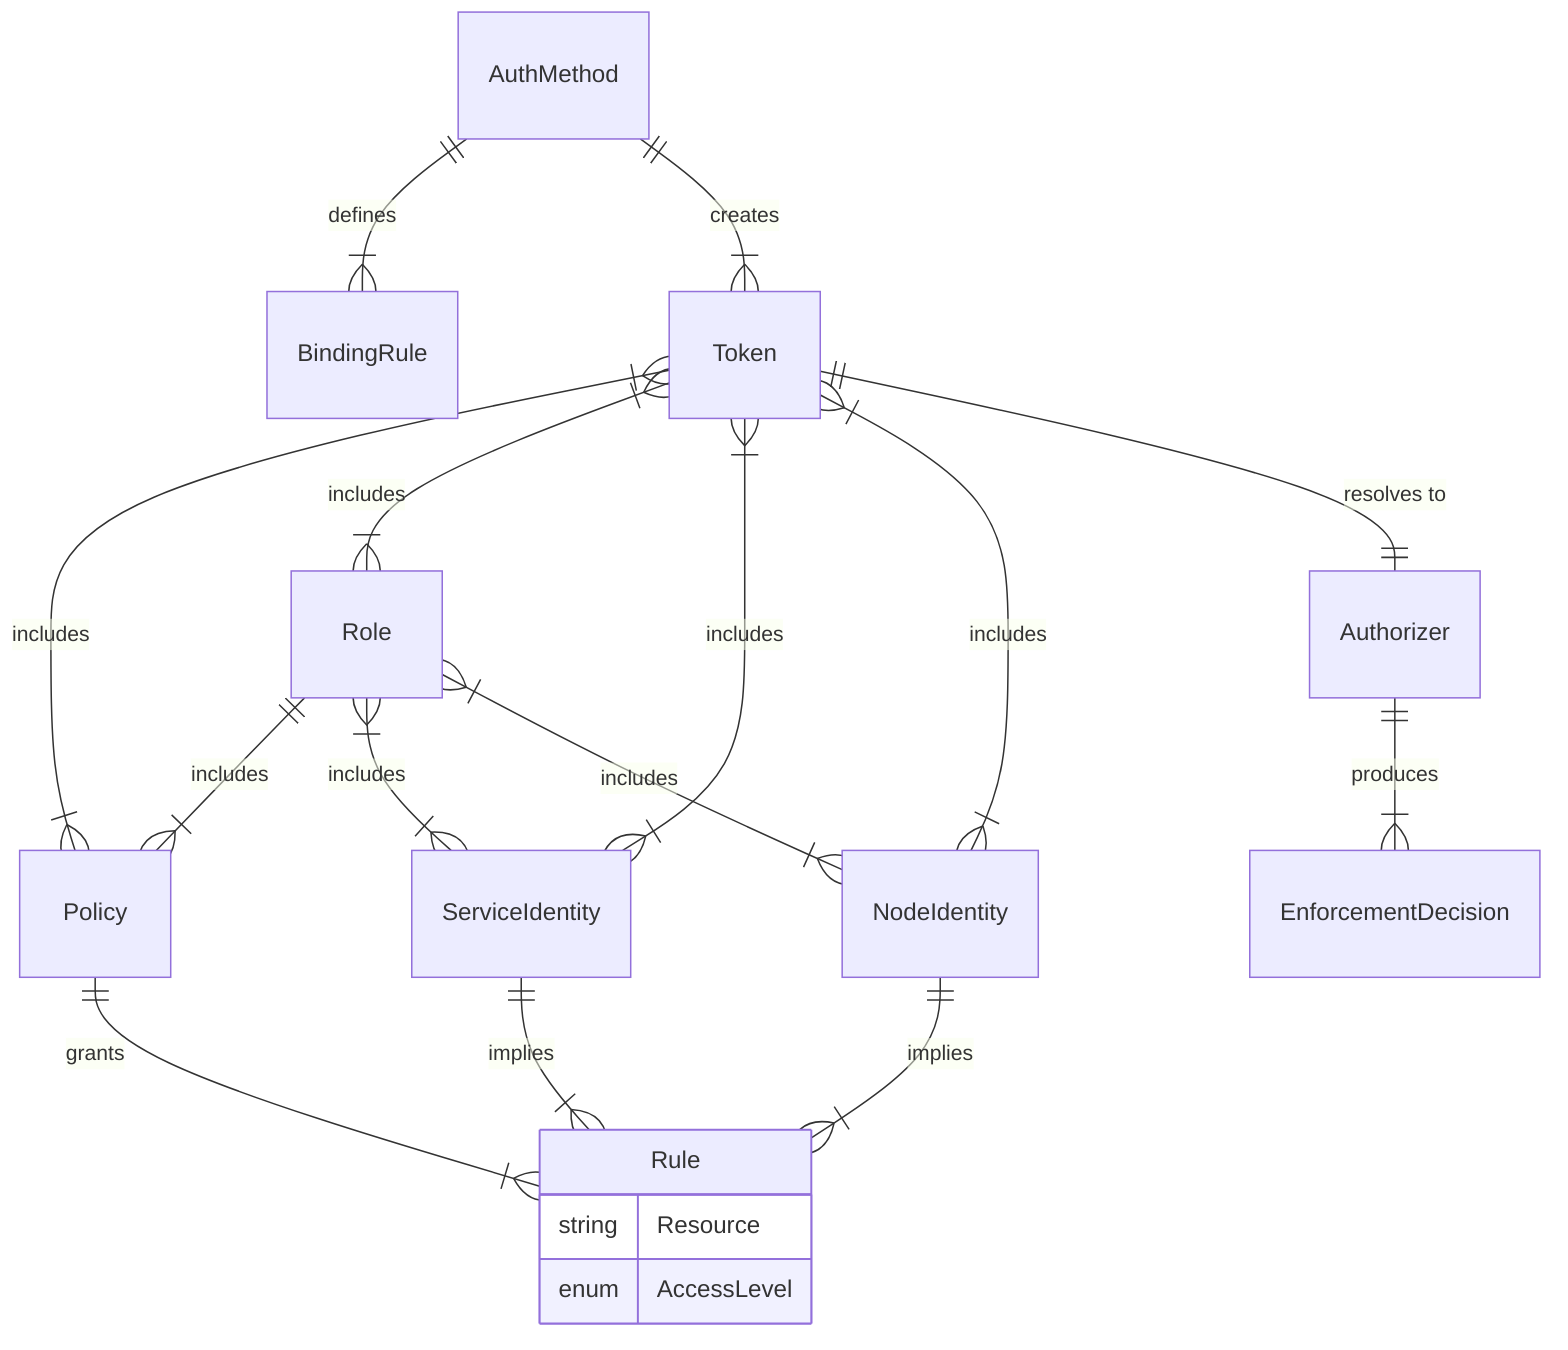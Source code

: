 erDiagram

    Token
    Policy
    Role
    ServiceIdentity
    NodeIdentity
    AuthMethod
    BindingRule
    Rule {
        string Resource
        enum AccessLevel
    }

    Policy ||--|{ Rule: grants
    Role ||--|{ Policy: includes
    Role }|--|{ ServiceIdentity: includes
    Role }|--|{ NodeIdentity: includes

    Token }|--|{ Policy: includes
    Token }|--|{ Role: includes
    Token }|--|{ ServiceIdentity: includes
    Token }|--|{ NodeIdentity: includes

    AuthMethod ||--|{ BindingRule: defines
    AuthMethod ||--|{ Token: creates

    ServiceIdentity ||--|{ Rule: implies
    NodeIdentity ||--|{ Rule: implies

    Token ||--|| Authorizer: "resolves to"
    Authorizer ||--|{ EnforcementDecision: produces